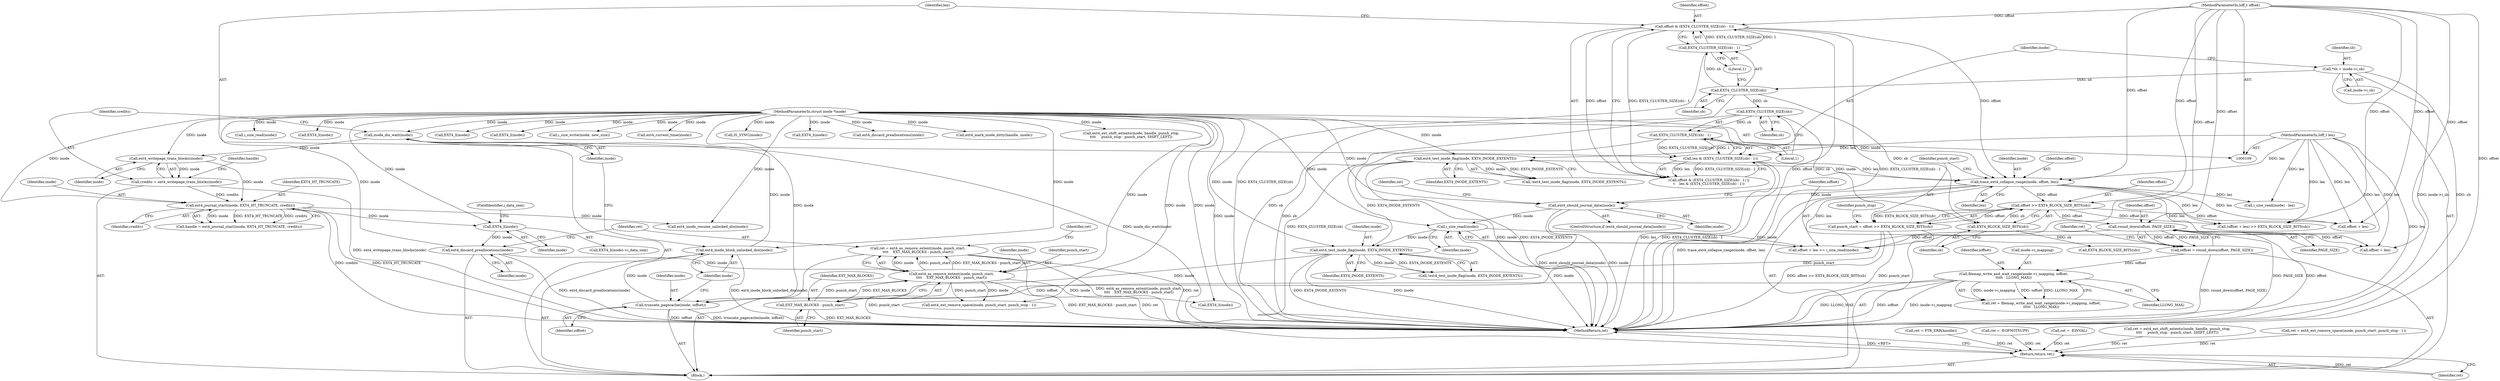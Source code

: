 digraph "0_linux_ea3d7209ca01da209cda6f0dea8be9cc4b7a933b@integer" {
"1000273" [label="(Call,ret = ext4_es_remove_extent(inode, punch_start,\n\t\t\t\t    EXT_MAX_BLOCKS - punch_start))"];
"1000275" [label="(Call,ext4_es_remove_extent(inode, punch_start,\n\t\t\t\t    EXT_MAX_BLOCKS - punch_start))"];
"1000271" [label="(Call,ext4_discard_preallocations(inode))"];
"1000268" [label="(Call,EXT4_I(inode))"];
"1000252" [label="(Call,ext4_journal_start(inode, EXT4_HT_TRUNCATE, credits))"];
"1000248" [label="(Call,ext4_writepage_trans_blocks(inode))"];
"1000244" [label="(Call,inode_dio_wait(inode))"];
"1000242" [label="(Call,ext4_inode_block_unlocked_dio(inode))"];
"1000239" [label="(Call,truncate_pagecache(inode, ioffset))"];
"1000230" [label="(Call,ext4_test_inode_flag(inode, EXT4_INODE_EXTENTS))"];
"1000220" [label="(Call,i_size_read(inode))"];
"1000180" [label="(Call,ext4_should_journal_data(inode))"];
"1000161" [label="(Call,trace_ext4_collapse_range(inode, offset, len))"];
"1000129" [label="(Call,ext4_test_inode_flag(inode, EXT4_INODE_EXTENTS))"];
"1000110" [label="(MethodParameterIn,struct inode *inode)"];
"1000137" [label="(Call,offset & (EXT4_CLUSTER_SIZE(sb) - 1))"];
"1000111" [label="(MethodParameterIn,loff_t offset)"];
"1000139" [label="(Call,EXT4_CLUSTER_SIZE(sb) - 1)"];
"1000140" [label="(Call,EXT4_CLUSTER_SIZE(sb))"];
"1000115" [label="(Call,*sb = inode->i_sb)"];
"1000143" [label="(Call,len & (EXT4_CLUSTER_SIZE(sb) - 1))"];
"1000112" [label="(MethodParameterIn,loff_t len)"];
"1000145" [label="(Call,EXT4_CLUSTER_SIZE(sb) - 1)"];
"1000146" [label="(Call,EXT4_CLUSTER_SIZE(sb))"];
"1000200" [label="(Call,filemap_write_and_wait_range(inode->i_mapping, ioffset,\n\t\t\t\t\t   LLONG_MAX))"];
"1000193" [label="(Call,ioffset = round_down(offset, PAGE_SIZE))"];
"1000195" [label="(Call,round_down(offset, PAGE_SIZE))"];
"1000167" [label="(Call,offset >> EXT4_BLOCK_SIZE_BITS(sb))"];
"1000169" [label="(Call,EXT4_BLOCK_SIZE_BITS(sb))"];
"1000246" [label="(Call,credits = ext4_writepage_trans_blocks(inode))"];
"1000278" [label="(Call,EXT_MAX_BLOCKS - punch_start)"];
"1000165" [label="(Call,punch_start = offset >> EXT4_BLOCK_SIZE_BITS(sb))"];
"1000382" [label="(Return,return ret;)"];
"1000246" [label="(Call,credits = ext4_writepage_trans_blocks(inode))"];
"1000244" [label="(Call,inode_dio_wait(inode))"];
"1000334" [label="(Call,i_size_read(inode))"];
"1000249" [label="(Identifier,inode)"];
"1000195" [label="(Call,round_down(offset, PAGE_SIZE))"];
"1000180" [label="(Call,ext4_should_journal_data(inode))"];
"1000272" [label="(Identifier,inode)"];
"1000142" [label="(Literal,1)"];
"1000282" [label="(Identifier,ret)"];
"1000140" [label="(Call,EXT4_CLUSTER_SIZE(sb))"];
"1000251" [label="(Identifier,handle)"];
"1000267" [label="(Call,EXT4_I(inode)->i_data_sem)"];
"1000177" [label="(Call,EXT4_BLOCK_SIZE_BITS(sb))"];
"1000216" [label="(Call,offset + len >= i_size_read(inode))"];
"1000239" [label="(Call,truncate_pagecache(inode, ioffset))"];
"1000111" [label="(MethodParameterIn,loff_t offset)"];
"1000169" [label="(Call,EXT4_BLOCK_SIZE_BITS(sb))"];
"1000112" [label="(MethodParameterIn,loff_t len)"];
"1000280" [label="(Identifier,punch_start)"];
"1000198" [label="(Call,ret = filemap_write_and_wait_range(inode->i_mapping, ioffset,\n\t\t\t\t\t   LLONG_MAX))"];
"1000145" [label="(Call,EXT4_CLUSTER_SIZE(sb) - 1)"];
"1000342" [label="(Call,EXT4_I(inode))"];
"1000276" [label="(Identifier,inode)"];
"1000193" [label="(Call,ioffset = round_down(offset, PAGE_SIZE))"];
"1000241" [label="(Identifier,ioffset)"];
"1000217" [label="(Call,offset + len)"];
"1000277" [label="(Identifier,punch_start)"];
"1000166" [label="(Identifier,punch_start)"];
"1000181" [label="(Identifier,inode)"];
"1000194" [label="(Identifier,ioffset)"];
"1000141" [label="(Identifier,sb)"];
"1000162" [label="(Identifier,inode)"];
"1000242" [label="(Call,ext4_inode_block_unlocked_dio(inode))"];
"1000163" [label="(Identifier,offset)"];
"1000129" [label="(Call,ext4_test_inode_flag(inode, EXT4_INODE_EXTENTS))"];
"1000147" [label="(Identifier,sb)"];
"1000232" [label="(Identifier,EXT4_INODE_EXTENTS)"];
"1000275" [label="(Call,ext4_es_remove_extent(inode, punch_start,\n\t\t\t\t    EXT_MAX_BLOCKS - punch_start))"];
"1000240" [label="(Identifier,inode)"];
"1000260" [label="(Call,ret = PTR_ERR(handle))"];
"1000229" [label="(Call,!ext4_test_inode_flag(inode, EXT4_INODE_EXTENTS))"];
"1000252" [label="(Call,ext4_journal_start(inode, EXT4_HT_TRUNCATE, credits))"];
"1000274" [label="(Identifier,ret)"];
"1000220" [label="(Call,i_size_read(inode))"];
"1000305" [label="(Call,EXT4_I(inode))"];
"1000128" [label="(Call,!ext4_test_inode_flag(inode, EXT4_INODE_EXTENTS))"];
"1000199" [label="(Identifier,ret)"];
"1000116" [label="(Identifier,sb)"];
"1000137" [label="(Call,offset & (EXT4_CLUSTER_SIZE(sb) - 1))"];
"1000204" [label="(Identifier,ioffset)"];
"1000234" [label="(Call,ret = -EOPNOTSUPP)"];
"1000269" [label="(Identifier,inode)"];
"1000255" [label="(Identifier,credits)"];
"1000279" [label="(Identifier,EXT_MAX_BLOCKS)"];
"1000250" [label="(Call,handle = ext4_journal_start(inode, EXT4_HT_TRUNCATE, credits))"];
"1000143" [label="(Call,len & (EXT4_CLUSTER_SIZE(sb) - 1))"];
"1000327" [label="(Call,EXT4_I(inode))"];
"1000337" [label="(Call,i_size_write(inode, new_size))"];
"1000365" [label="(Call,ext4_current_time(inode))"];
"1000117" [label="(Call,inode->i_sb)"];
"1000138" [label="(Identifier,offset)"];
"1000268" [label="(Call,EXT4_I(inode))"];
"1000110" [label="(MethodParameterIn,struct inode *inode)"];
"1000353" [label="(Call,IS_SYNC(inode))"];
"1000173" [label="(Call,(offset + len) >> EXT4_BLOCK_SIZE_BITS(sb))"];
"1000170" [label="(Identifier,sb)"];
"1000253" [label="(Identifier,inode)"];
"1000374" [label="(Call,ext4_inode_resume_unlocked_dio(inode))"];
"1000270" [label="(FieldIdentifier,i_data_sem)"];
"1000223" [label="(Call,ret = -EINVAL)"];
"1000113" [label="(Block,)"];
"1000254" [label="(Identifier,EXT4_HT_TRUNCATE)"];
"1000164" [label="(Identifier,len)"];
"1000311" [label="(Call,ret = ext4_ext_shift_extents(inode, handle, punch_stop,\n\t\t\t\t     punch_stop - punch_start, SHIFT_LEFT))"];
"1000349" [label="(Call,EXT4_I(inode))"];
"1000383" [label="(Identifier,ret)"];
"1000165" [label="(Call,punch_start = offset >> EXT4_BLOCK_SIZE_BITS(sb))"];
"1000382" [label="(Return,return ret;)"];
"1000309" [label="(Call,ext4_discard_preallocations(inode))"];
"1000287" [label="(Call,EXT4_I(inode))"];
"1000197" [label="(Identifier,PAGE_SIZE)"];
"1000367" [label="(Call,ext4_mark_inode_dirty(handle, inode))"];
"1000196" [label="(Identifier,offset)"];
"1000333" [label="(Call,i_size_read(inode) - len)"];
"1000231" [label="(Identifier,inode)"];
"1000167" [label="(Call,offset >> EXT4_BLOCK_SIZE_BITS(sb))"];
"1000248" [label="(Call,ext4_writepage_trans_blocks(inode))"];
"1000148" [label="(Literal,1)"];
"1000146" [label="(Call,EXT4_CLUSTER_SIZE(sb))"];
"1000243" [label="(Identifier,inode)"];
"1000291" [label="(Call,ret = ext4_ext_remove_space(inode, punch_start, punch_stop - 1))"];
"1000144" [label="(Identifier,len)"];
"1000384" [label="(MethodReturn,int)"];
"1000200" [label="(Call,filemap_write_and_wait_range(inode->i_mapping, ioffset,\n\t\t\t\t\t   LLONG_MAX))"];
"1000168" [label="(Identifier,offset)"];
"1000115" [label="(Call,*sb = inode->i_sb)"];
"1000273" [label="(Call,ret = ext4_es_remove_extent(inode, punch_start,\n\t\t\t\t    EXT_MAX_BLOCKS - punch_start))"];
"1000136" [label="(Call,offset & (EXT4_CLUSTER_SIZE(sb) - 1) ||\n\t    len & (EXT4_CLUSTER_SIZE(sb) - 1))"];
"1000161" [label="(Call,trace_ext4_collapse_range(inode, offset, len))"];
"1000174" [label="(Call,offset + len)"];
"1000131" [label="(Identifier,EXT4_INODE_EXTENTS)"];
"1000230" [label="(Call,ext4_test_inode_flag(inode, EXT4_INODE_EXTENTS))"];
"1000221" [label="(Identifier,inode)"];
"1000313" [label="(Call,ext4_ext_shift_extents(inode, handle, punch_stop,\n\t\t\t\t     punch_stop - punch_start, SHIFT_LEFT))"];
"1000184" [label="(Identifier,ret)"];
"1000271" [label="(Call,ext4_discard_preallocations(inode))"];
"1000201" [label="(Call,inode->i_mapping)"];
"1000139" [label="(Call,EXT4_CLUSTER_SIZE(sb) - 1)"];
"1000247" [label="(Identifier,credits)"];
"1000278" [label="(Call,EXT_MAX_BLOCKS - punch_start)"];
"1000130" [label="(Identifier,inode)"];
"1000245" [label="(Identifier,inode)"];
"1000179" [label="(ControlStructure,if (ext4_should_journal_data(inode)))"];
"1000205" [label="(Identifier,LLONG_MAX)"];
"1000172" [label="(Identifier,punch_stop)"];
"1000293" [label="(Call,ext4_ext_remove_space(inode, punch_start, punch_stop - 1))"];
"1000273" -> "1000113"  [label="AST: "];
"1000273" -> "1000275"  [label="CFG: "];
"1000274" -> "1000273"  [label="AST: "];
"1000275" -> "1000273"  [label="AST: "];
"1000282" -> "1000273"  [label="CFG: "];
"1000273" -> "1000384"  [label="DDG: ext4_es_remove_extent(inode, punch_start,\n\t\t\t\t    EXT_MAX_BLOCKS - punch_start)"];
"1000273" -> "1000384"  [label="DDG: ret"];
"1000275" -> "1000273"  [label="DDG: inode"];
"1000275" -> "1000273"  [label="DDG: punch_start"];
"1000275" -> "1000273"  [label="DDG: EXT_MAX_BLOCKS - punch_start"];
"1000273" -> "1000382"  [label="DDG: ret"];
"1000275" -> "1000278"  [label="CFG: "];
"1000276" -> "1000275"  [label="AST: "];
"1000277" -> "1000275"  [label="AST: "];
"1000278" -> "1000275"  [label="AST: "];
"1000275" -> "1000384"  [label="DDG: EXT_MAX_BLOCKS - punch_start"];
"1000275" -> "1000384"  [label="DDG: punch_start"];
"1000271" -> "1000275"  [label="DDG: inode"];
"1000110" -> "1000275"  [label="DDG: inode"];
"1000278" -> "1000275"  [label="DDG: punch_start"];
"1000278" -> "1000275"  [label="DDG: EXT_MAX_BLOCKS"];
"1000275" -> "1000287"  [label="DDG: inode"];
"1000275" -> "1000293"  [label="DDG: inode"];
"1000275" -> "1000293"  [label="DDG: punch_start"];
"1000271" -> "1000113"  [label="AST: "];
"1000271" -> "1000272"  [label="CFG: "];
"1000272" -> "1000271"  [label="AST: "];
"1000274" -> "1000271"  [label="CFG: "];
"1000271" -> "1000384"  [label="DDG: ext4_discard_preallocations(inode)"];
"1000268" -> "1000271"  [label="DDG: inode"];
"1000110" -> "1000271"  [label="DDG: inode"];
"1000268" -> "1000267"  [label="AST: "];
"1000268" -> "1000269"  [label="CFG: "];
"1000269" -> "1000268"  [label="AST: "];
"1000270" -> "1000268"  [label="CFG: "];
"1000252" -> "1000268"  [label="DDG: inode"];
"1000110" -> "1000268"  [label="DDG: inode"];
"1000252" -> "1000250"  [label="AST: "];
"1000252" -> "1000255"  [label="CFG: "];
"1000253" -> "1000252"  [label="AST: "];
"1000254" -> "1000252"  [label="AST: "];
"1000255" -> "1000252"  [label="AST: "];
"1000250" -> "1000252"  [label="CFG: "];
"1000252" -> "1000384"  [label="DDG: credits"];
"1000252" -> "1000384"  [label="DDG: EXT4_HT_TRUNCATE"];
"1000252" -> "1000250"  [label="DDG: inode"];
"1000252" -> "1000250"  [label="DDG: EXT4_HT_TRUNCATE"];
"1000252" -> "1000250"  [label="DDG: credits"];
"1000248" -> "1000252"  [label="DDG: inode"];
"1000110" -> "1000252"  [label="DDG: inode"];
"1000246" -> "1000252"  [label="DDG: credits"];
"1000252" -> "1000374"  [label="DDG: inode"];
"1000248" -> "1000246"  [label="AST: "];
"1000248" -> "1000249"  [label="CFG: "];
"1000249" -> "1000248"  [label="AST: "];
"1000246" -> "1000248"  [label="CFG: "];
"1000248" -> "1000246"  [label="DDG: inode"];
"1000244" -> "1000248"  [label="DDG: inode"];
"1000110" -> "1000248"  [label="DDG: inode"];
"1000244" -> "1000113"  [label="AST: "];
"1000244" -> "1000245"  [label="CFG: "];
"1000245" -> "1000244"  [label="AST: "];
"1000247" -> "1000244"  [label="CFG: "];
"1000244" -> "1000384"  [label="DDG: inode_dio_wait(inode)"];
"1000242" -> "1000244"  [label="DDG: inode"];
"1000110" -> "1000244"  [label="DDG: inode"];
"1000242" -> "1000113"  [label="AST: "];
"1000242" -> "1000243"  [label="CFG: "];
"1000243" -> "1000242"  [label="AST: "];
"1000245" -> "1000242"  [label="CFG: "];
"1000242" -> "1000384"  [label="DDG: ext4_inode_block_unlocked_dio(inode)"];
"1000239" -> "1000242"  [label="DDG: inode"];
"1000110" -> "1000242"  [label="DDG: inode"];
"1000239" -> "1000113"  [label="AST: "];
"1000239" -> "1000241"  [label="CFG: "];
"1000240" -> "1000239"  [label="AST: "];
"1000241" -> "1000239"  [label="AST: "];
"1000243" -> "1000239"  [label="CFG: "];
"1000239" -> "1000384"  [label="DDG: truncate_pagecache(inode, ioffset)"];
"1000239" -> "1000384"  [label="DDG: ioffset"];
"1000230" -> "1000239"  [label="DDG: inode"];
"1000110" -> "1000239"  [label="DDG: inode"];
"1000200" -> "1000239"  [label="DDG: ioffset"];
"1000230" -> "1000229"  [label="AST: "];
"1000230" -> "1000232"  [label="CFG: "];
"1000231" -> "1000230"  [label="AST: "];
"1000232" -> "1000230"  [label="AST: "];
"1000229" -> "1000230"  [label="CFG: "];
"1000230" -> "1000384"  [label="DDG: inode"];
"1000230" -> "1000384"  [label="DDG: EXT4_INODE_EXTENTS"];
"1000230" -> "1000229"  [label="DDG: inode"];
"1000230" -> "1000229"  [label="DDG: EXT4_INODE_EXTENTS"];
"1000220" -> "1000230"  [label="DDG: inode"];
"1000110" -> "1000230"  [label="DDG: inode"];
"1000129" -> "1000230"  [label="DDG: EXT4_INODE_EXTENTS"];
"1000220" -> "1000216"  [label="AST: "];
"1000220" -> "1000221"  [label="CFG: "];
"1000221" -> "1000220"  [label="AST: "];
"1000216" -> "1000220"  [label="CFG: "];
"1000220" -> "1000384"  [label="DDG: inode"];
"1000220" -> "1000216"  [label="DDG: inode"];
"1000180" -> "1000220"  [label="DDG: inode"];
"1000110" -> "1000220"  [label="DDG: inode"];
"1000180" -> "1000179"  [label="AST: "];
"1000180" -> "1000181"  [label="CFG: "];
"1000181" -> "1000180"  [label="AST: "];
"1000184" -> "1000180"  [label="CFG: "];
"1000194" -> "1000180"  [label="CFG: "];
"1000180" -> "1000384"  [label="DDG: inode"];
"1000180" -> "1000384"  [label="DDG: ext4_should_journal_data(inode)"];
"1000161" -> "1000180"  [label="DDG: inode"];
"1000110" -> "1000180"  [label="DDG: inode"];
"1000161" -> "1000113"  [label="AST: "];
"1000161" -> "1000164"  [label="CFG: "];
"1000162" -> "1000161"  [label="AST: "];
"1000163" -> "1000161"  [label="AST: "];
"1000164" -> "1000161"  [label="AST: "];
"1000166" -> "1000161"  [label="CFG: "];
"1000161" -> "1000384"  [label="DDG: trace_ext4_collapse_range(inode, offset, len)"];
"1000129" -> "1000161"  [label="DDG: inode"];
"1000110" -> "1000161"  [label="DDG: inode"];
"1000137" -> "1000161"  [label="DDG: offset"];
"1000111" -> "1000161"  [label="DDG: offset"];
"1000143" -> "1000161"  [label="DDG: len"];
"1000112" -> "1000161"  [label="DDG: len"];
"1000161" -> "1000167"  [label="DDG: offset"];
"1000161" -> "1000173"  [label="DDG: len"];
"1000161" -> "1000174"  [label="DDG: len"];
"1000161" -> "1000216"  [label="DDG: len"];
"1000161" -> "1000217"  [label="DDG: len"];
"1000161" -> "1000333"  [label="DDG: len"];
"1000129" -> "1000128"  [label="AST: "];
"1000129" -> "1000131"  [label="CFG: "];
"1000130" -> "1000129"  [label="AST: "];
"1000131" -> "1000129"  [label="AST: "];
"1000128" -> "1000129"  [label="CFG: "];
"1000129" -> "1000384"  [label="DDG: inode"];
"1000129" -> "1000384"  [label="DDG: EXT4_INODE_EXTENTS"];
"1000129" -> "1000128"  [label="DDG: inode"];
"1000129" -> "1000128"  [label="DDG: EXT4_INODE_EXTENTS"];
"1000110" -> "1000129"  [label="DDG: inode"];
"1000110" -> "1000109"  [label="AST: "];
"1000110" -> "1000384"  [label="DDG: inode"];
"1000110" -> "1000287"  [label="DDG: inode"];
"1000110" -> "1000293"  [label="DDG: inode"];
"1000110" -> "1000305"  [label="DDG: inode"];
"1000110" -> "1000309"  [label="DDG: inode"];
"1000110" -> "1000313"  [label="DDG: inode"];
"1000110" -> "1000327"  [label="DDG: inode"];
"1000110" -> "1000334"  [label="DDG: inode"];
"1000110" -> "1000337"  [label="DDG: inode"];
"1000110" -> "1000342"  [label="DDG: inode"];
"1000110" -> "1000349"  [label="DDG: inode"];
"1000110" -> "1000353"  [label="DDG: inode"];
"1000110" -> "1000365"  [label="DDG: inode"];
"1000110" -> "1000367"  [label="DDG: inode"];
"1000110" -> "1000374"  [label="DDG: inode"];
"1000137" -> "1000136"  [label="AST: "];
"1000137" -> "1000139"  [label="CFG: "];
"1000138" -> "1000137"  [label="AST: "];
"1000139" -> "1000137"  [label="AST: "];
"1000144" -> "1000137"  [label="CFG: "];
"1000136" -> "1000137"  [label="CFG: "];
"1000137" -> "1000384"  [label="DDG: EXT4_CLUSTER_SIZE(sb) - 1"];
"1000137" -> "1000384"  [label="DDG: offset"];
"1000137" -> "1000136"  [label="DDG: offset"];
"1000137" -> "1000136"  [label="DDG: EXT4_CLUSTER_SIZE(sb) - 1"];
"1000111" -> "1000137"  [label="DDG: offset"];
"1000139" -> "1000137"  [label="DDG: EXT4_CLUSTER_SIZE(sb)"];
"1000139" -> "1000137"  [label="DDG: 1"];
"1000111" -> "1000109"  [label="AST: "];
"1000111" -> "1000384"  [label="DDG: offset"];
"1000111" -> "1000167"  [label="DDG: offset"];
"1000111" -> "1000173"  [label="DDG: offset"];
"1000111" -> "1000174"  [label="DDG: offset"];
"1000111" -> "1000195"  [label="DDG: offset"];
"1000111" -> "1000216"  [label="DDG: offset"];
"1000111" -> "1000217"  [label="DDG: offset"];
"1000139" -> "1000142"  [label="CFG: "];
"1000140" -> "1000139"  [label="AST: "];
"1000142" -> "1000139"  [label="AST: "];
"1000139" -> "1000384"  [label="DDG: EXT4_CLUSTER_SIZE(sb)"];
"1000140" -> "1000139"  [label="DDG: sb"];
"1000140" -> "1000141"  [label="CFG: "];
"1000141" -> "1000140"  [label="AST: "];
"1000142" -> "1000140"  [label="CFG: "];
"1000140" -> "1000384"  [label="DDG: sb"];
"1000115" -> "1000140"  [label="DDG: sb"];
"1000140" -> "1000146"  [label="DDG: sb"];
"1000140" -> "1000169"  [label="DDG: sb"];
"1000115" -> "1000113"  [label="AST: "];
"1000115" -> "1000117"  [label="CFG: "];
"1000116" -> "1000115"  [label="AST: "];
"1000117" -> "1000115"  [label="AST: "];
"1000130" -> "1000115"  [label="CFG: "];
"1000115" -> "1000384"  [label="DDG: inode->i_sb"];
"1000115" -> "1000384"  [label="DDG: sb"];
"1000143" -> "1000136"  [label="AST: "];
"1000143" -> "1000145"  [label="CFG: "];
"1000144" -> "1000143"  [label="AST: "];
"1000145" -> "1000143"  [label="AST: "];
"1000136" -> "1000143"  [label="CFG: "];
"1000143" -> "1000384"  [label="DDG: len"];
"1000143" -> "1000384"  [label="DDG: EXT4_CLUSTER_SIZE(sb) - 1"];
"1000143" -> "1000136"  [label="DDG: len"];
"1000143" -> "1000136"  [label="DDG: EXT4_CLUSTER_SIZE(sb) - 1"];
"1000112" -> "1000143"  [label="DDG: len"];
"1000145" -> "1000143"  [label="DDG: EXT4_CLUSTER_SIZE(sb)"];
"1000145" -> "1000143"  [label="DDG: 1"];
"1000112" -> "1000109"  [label="AST: "];
"1000112" -> "1000384"  [label="DDG: len"];
"1000112" -> "1000173"  [label="DDG: len"];
"1000112" -> "1000174"  [label="DDG: len"];
"1000112" -> "1000216"  [label="DDG: len"];
"1000112" -> "1000217"  [label="DDG: len"];
"1000112" -> "1000333"  [label="DDG: len"];
"1000145" -> "1000148"  [label="CFG: "];
"1000146" -> "1000145"  [label="AST: "];
"1000148" -> "1000145"  [label="AST: "];
"1000145" -> "1000384"  [label="DDG: EXT4_CLUSTER_SIZE(sb)"];
"1000146" -> "1000145"  [label="DDG: sb"];
"1000146" -> "1000147"  [label="CFG: "];
"1000147" -> "1000146"  [label="AST: "];
"1000148" -> "1000146"  [label="CFG: "];
"1000146" -> "1000384"  [label="DDG: sb"];
"1000146" -> "1000169"  [label="DDG: sb"];
"1000200" -> "1000198"  [label="AST: "];
"1000200" -> "1000205"  [label="CFG: "];
"1000201" -> "1000200"  [label="AST: "];
"1000204" -> "1000200"  [label="AST: "];
"1000205" -> "1000200"  [label="AST: "];
"1000198" -> "1000200"  [label="CFG: "];
"1000200" -> "1000384"  [label="DDG: inode->i_mapping"];
"1000200" -> "1000384"  [label="DDG: LLONG_MAX"];
"1000200" -> "1000384"  [label="DDG: ioffset"];
"1000200" -> "1000198"  [label="DDG: inode->i_mapping"];
"1000200" -> "1000198"  [label="DDG: ioffset"];
"1000200" -> "1000198"  [label="DDG: LLONG_MAX"];
"1000193" -> "1000200"  [label="DDG: ioffset"];
"1000193" -> "1000113"  [label="AST: "];
"1000193" -> "1000195"  [label="CFG: "];
"1000194" -> "1000193"  [label="AST: "];
"1000195" -> "1000193"  [label="AST: "];
"1000199" -> "1000193"  [label="CFG: "];
"1000193" -> "1000384"  [label="DDG: round_down(offset, PAGE_SIZE)"];
"1000195" -> "1000193"  [label="DDG: offset"];
"1000195" -> "1000193"  [label="DDG: PAGE_SIZE"];
"1000195" -> "1000197"  [label="CFG: "];
"1000196" -> "1000195"  [label="AST: "];
"1000197" -> "1000195"  [label="AST: "];
"1000195" -> "1000384"  [label="DDG: PAGE_SIZE"];
"1000195" -> "1000384"  [label="DDG: offset"];
"1000167" -> "1000195"  [label="DDG: offset"];
"1000195" -> "1000216"  [label="DDG: offset"];
"1000195" -> "1000217"  [label="DDG: offset"];
"1000167" -> "1000165"  [label="AST: "];
"1000167" -> "1000169"  [label="CFG: "];
"1000168" -> "1000167"  [label="AST: "];
"1000169" -> "1000167"  [label="AST: "];
"1000165" -> "1000167"  [label="CFG: "];
"1000167" -> "1000165"  [label="DDG: offset"];
"1000167" -> "1000165"  [label="DDG: EXT4_BLOCK_SIZE_BITS(sb)"];
"1000169" -> "1000167"  [label="DDG: sb"];
"1000167" -> "1000173"  [label="DDG: offset"];
"1000167" -> "1000174"  [label="DDG: offset"];
"1000169" -> "1000170"  [label="CFG: "];
"1000170" -> "1000169"  [label="AST: "];
"1000169" -> "1000177"  [label="DDG: sb"];
"1000246" -> "1000113"  [label="AST: "];
"1000247" -> "1000246"  [label="AST: "];
"1000251" -> "1000246"  [label="CFG: "];
"1000246" -> "1000384"  [label="DDG: ext4_writepage_trans_blocks(inode)"];
"1000278" -> "1000280"  [label="CFG: "];
"1000279" -> "1000278"  [label="AST: "];
"1000280" -> "1000278"  [label="AST: "];
"1000278" -> "1000384"  [label="DDG: EXT_MAX_BLOCKS"];
"1000165" -> "1000278"  [label="DDG: punch_start"];
"1000165" -> "1000113"  [label="AST: "];
"1000166" -> "1000165"  [label="AST: "];
"1000172" -> "1000165"  [label="CFG: "];
"1000165" -> "1000384"  [label="DDG: punch_start"];
"1000165" -> "1000384"  [label="DDG: offset >> EXT4_BLOCK_SIZE_BITS(sb)"];
"1000382" -> "1000113"  [label="AST: "];
"1000382" -> "1000383"  [label="CFG: "];
"1000383" -> "1000382"  [label="AST: "];
"1000384" -> "1000382"  [label="CFG: "];
"1000382" -> "1000384"  [label="DDG: <RET>"];
"1000383" -> "1000382"  [label="DDG: ret"];
"1000311" -> "1000382"  [label="DDG: ret"];
"1000291" -> "1000382"  [label="DDG: ret"];
"1000234" -> "1000382"  [label="DDG: ret"];
"1000260" -> "1000382"  [label="DDG: ret"];
"1000223" -> "1000382"  [label="DDG: ret"];
}
